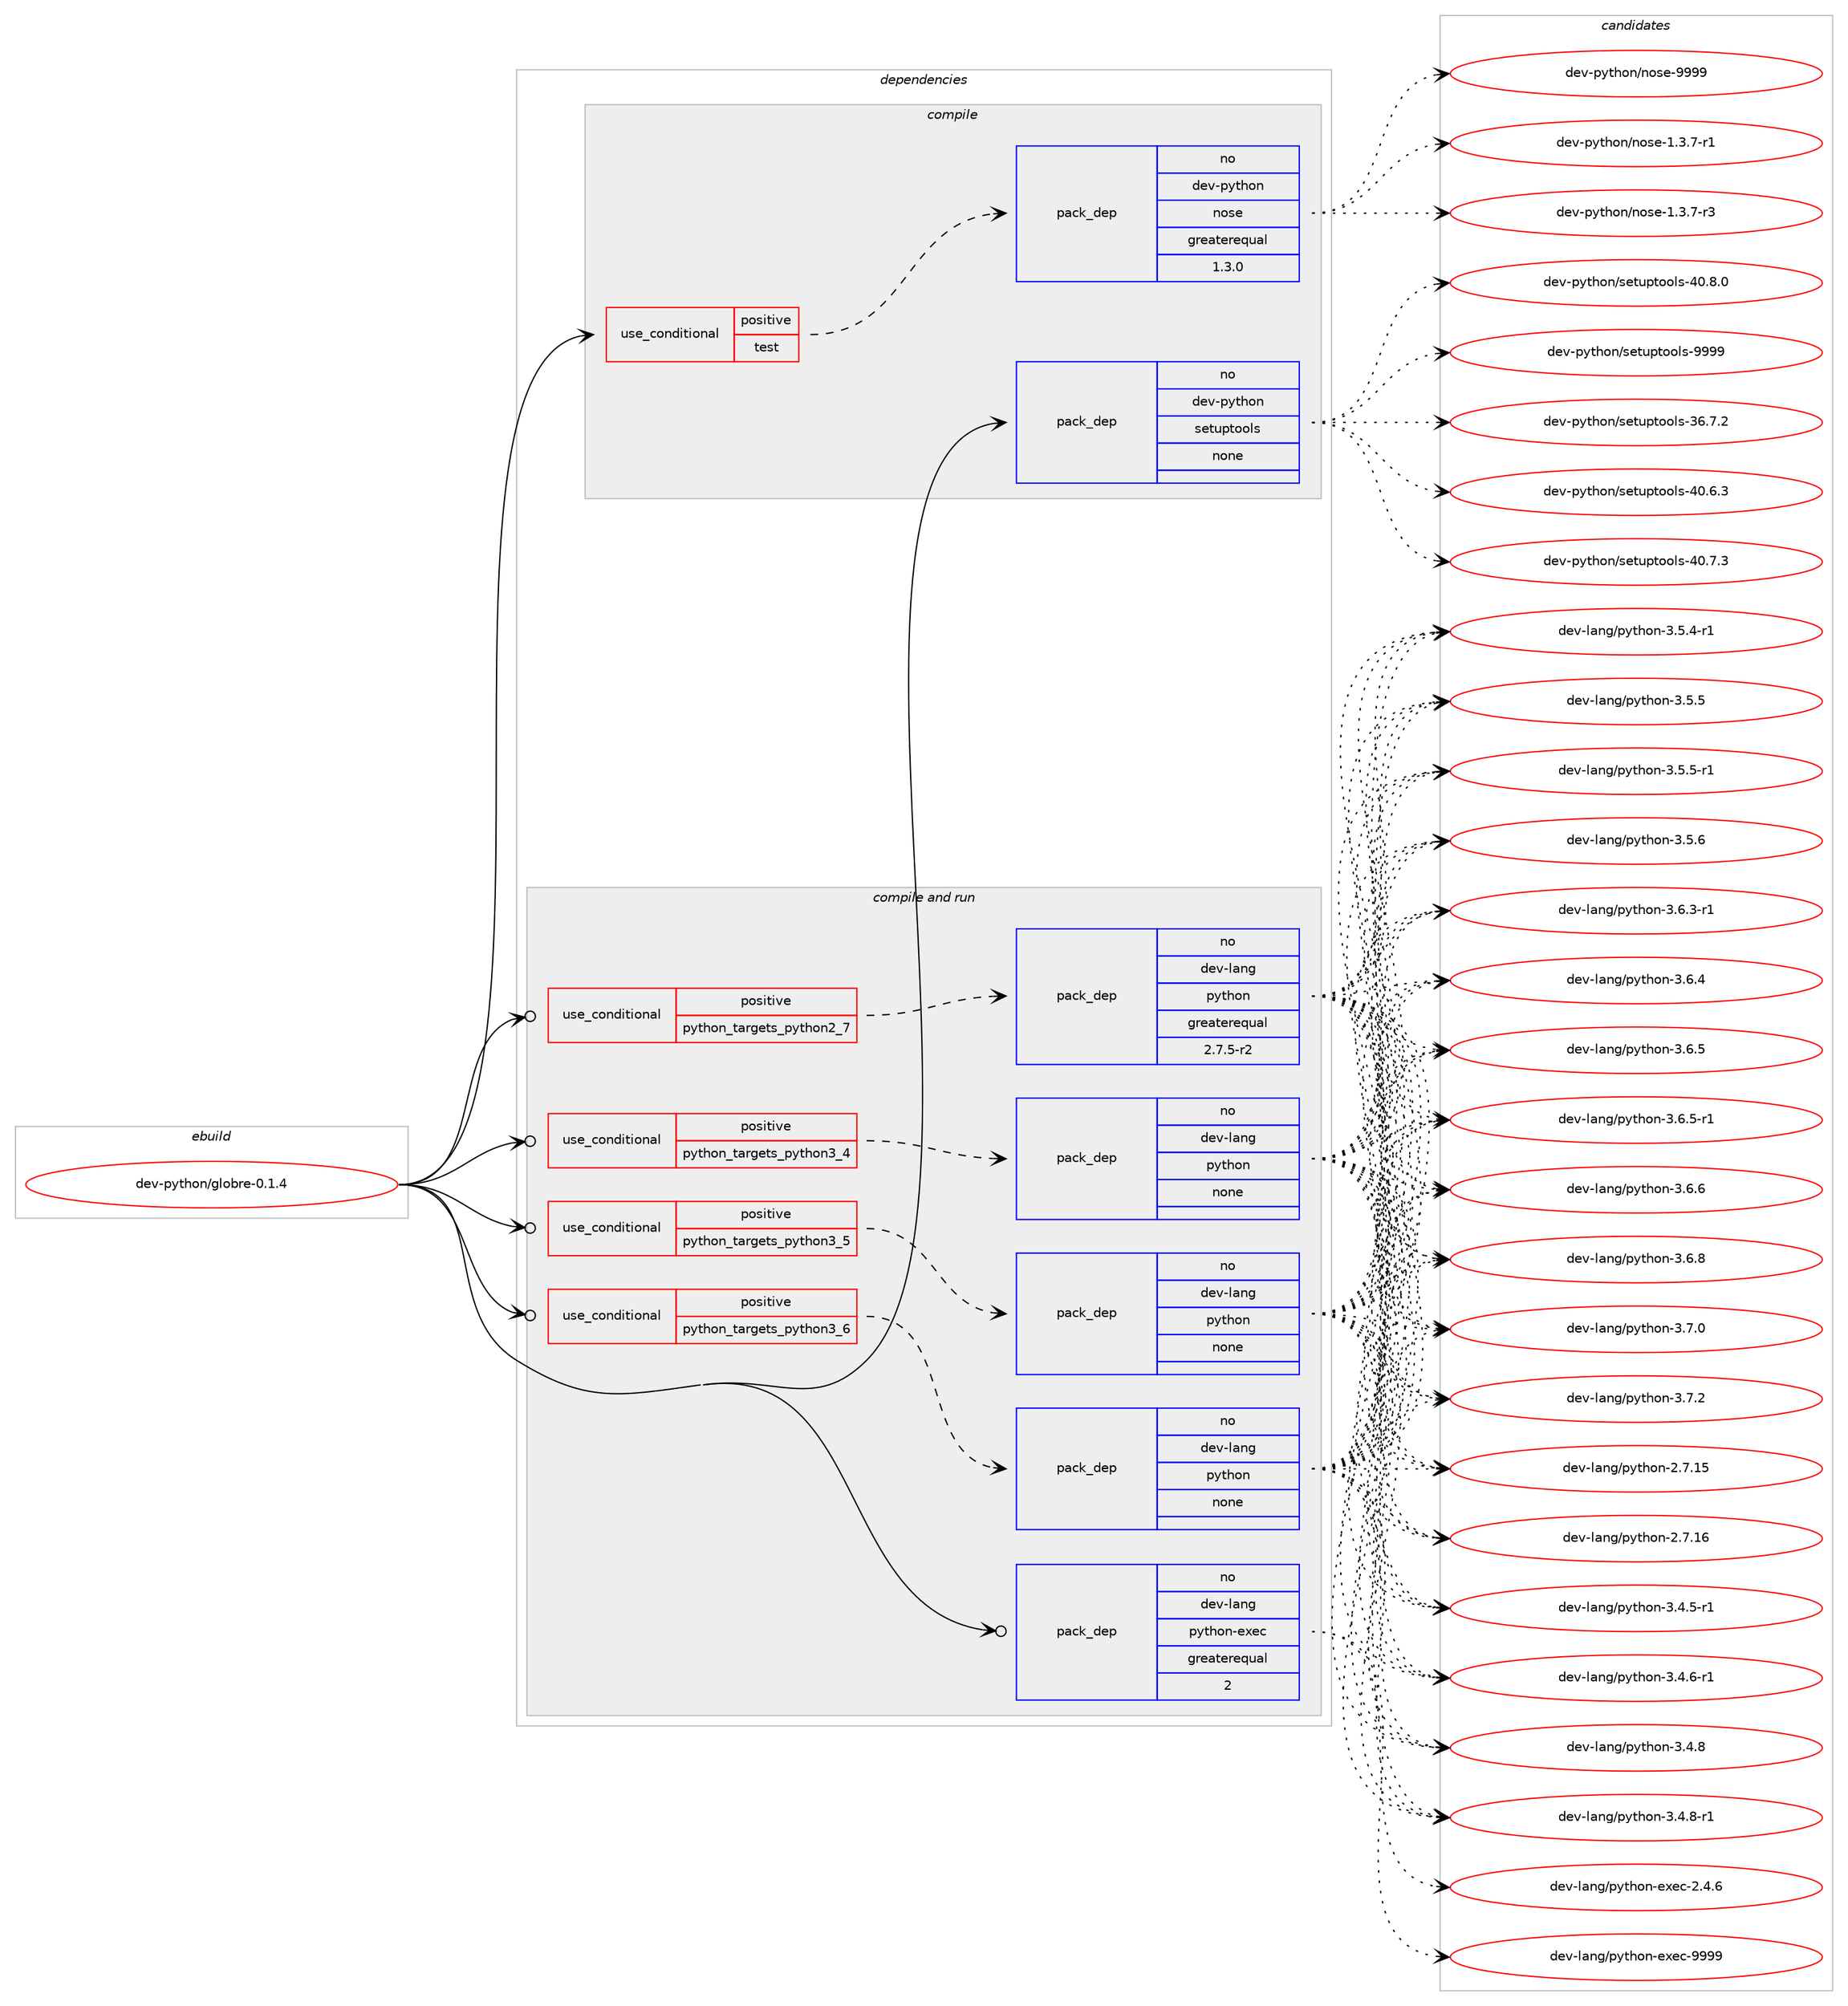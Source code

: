 digraph prolog {

# *************
# Graph options
# *************

newrank=true;
concentrate=true;
compound=true;
graph [rankdir=LR,fontname=Helvetica,fontsize=10,ranksep=1.5];#, ranksep=2.5, nodesep=0.2];
edge  [arrowhead=vee];
node  [fontname=Helvetica,fontsize=10];

# **********
# The ebuild
# **********

subgraph cluster_leftcol {
color=gray;
rank=same;
label=<<i>ebuild</i>>;
id [label="dev-python/globre-0.1.4", color=red, width=4, href="../dev-python/globre-0.1.4.svg"];
}

# ****************
# The dependencies
# ****************

subgraph cluster_midcol {
color=gray;
label=<<i>dependencies</i>>;
subgraph cluster_compile {
fillcolor="#eeeeee";
style=filled;
label=<<i>compile</i>>;
subgraph cond375008 {
dependency1411387 [label=<<TABLE BORDER="0" CELLBORDER="1" CELLSPACING="0" CELLPADDING="4"><TR><TD ROWSPAN="3" CELLPADDING="10">use_conditional</TD></TR><TR><TD>positive</TD></TR><TR><TD>test</TD></TR></TABLE>>, shape=none, color=red];
subgraph pack1013120 {
dependency1411388 [label=<<TABLE BORDER="0" CELLBORDER="1" CELLSPACING="0" CELLPADDING="4" WIDTH="220"><TR><TD ROWSPAN="6" CELLPADDING="30">pack_dep</TD></TR><TR><TD WIDTH="110">no</TD></TR><TR><TD>dev-python</TD></TR><TR><TD>nose</TD></TR><TR><TD>greaterequal</TD></TR><TR><TD>1.3.0</TD></TR></TABLE>>, shape=none, color=blue];
}
dependency1411387:e -> dependency1411388:w [weight=20,style="dashed",arrowhead="vee"];
}
id:e -> dependency1411387:w [weight=20,style="solid",arrowhead="vee"];
subgraph pack1013121 {
dependency1411389 [label=<<TABLE BORDER="0" CELLBORDER="1" CELLSPACING="0" CELLPADDING="4" WIDTH="220"><TR><TD ROWSPAN="6" CELLPADDING="30">pack_dep</TD></TR><TR><TD WIDTH="110">no</TD></TR><TR><TD>dev-python</TD></TR><TR><TD>setuptools</TD></TR><TR><TD>none</TD></TR><TR><TD></TD></TR></TABLE>>, shape=none, color=blue];
}
id:e -> dependency1411389:w [weight=20,style="solid",arrowhead="vee"];
}
subgraph cluster_compileandrun {
fillcolor="#eeeeee";
style=filled;
label=<<i>compile and run</i>>;
subgraph cond375009 {
dependency1411390 [label=<<TABLE BORDER="0" CELLBORDER="1" CELLSPACING="0" CELLPADDING="4"><TR><TD ROWSPAN="3" CELLPADDING="10">use_conditional</TD></TR><TR><TD>positive</TD></TR><TR><TD>python_targets_python2_7</TD></TR></TABLE>>, shape=none, color=red];
subgraph pack1013122 {
dependency1411391 [label=<<TABLE BORDER="0" CELLBORDER="1" CELLSPACING="0" CELLPADDING="4" WIDTH="220"><TR><TD ROWSPAN="6" CELLPADDING="30">pack_dep</TD></TR><TR><TD WIDTH="110">no</TD></TR><TR><TD>dev-lang</TD></TR><TR><TD>python</TD></TR><TR><TD>greaterequal</TD></TR><TR><TD>2.7.5-r2</TD></TR></TABLE>>, shape=none, color=blue];
}
dependency1411390:e -> dependency1411391:w [weight=20,style="dashed",arrowhead="vee"];
}
id:e -> dependency1411390:w [weight=20,style="solid",arrowhead="odotvee"];
subgraph cond375010 {
dependency1411392 [label=<<TABLE BORDER="0" CELLBORDER="1" CELLSPACING="0" CELLPADDING="4"><TR><TD ROWSPAN="3" CELLPADDING="10">use_conditional</TD></TR><TR><TD>positive</TD></TR><TR><TD>python_targets_python3_4</TD></TR></TABLE>>, shape=none, color=red];
subgraph pack1013123 {
dependency1411393 [label=<<TABLE BORDER="0" CELLBORDER="1" CELLSPACING="0" CELLPADDING="4" WIDTH="220"><TR><TD ROWSPAN="6" CELLPADDING="30">pack_dep</TD></TR><TR><TD WIDTH="110">no</TD></TR><TR><TD>dev-lang</TD></TR><TR><TD>python</TD></TR><TR><TD>none</TD></TR><TR><TD></TD></TR></TABLE>>, shape=none, color=blue];
}
dependency1411392:e -> dependency1411393:w [weight=20,style="dashed",arrowhead="vee"];
}
id:e -> dependency1411392:w [weight=20,style="solid",arrowhead="odotvee"];
subgraph cond375011 {
dependency1411394 [label=<<TABLE BORDER="0" CELLBORDER="1" CELLSPACING="0" CELLPADDING="4"><TR><TD ROWSPAN="3" CELLPADDING="10">use_conditional</TD></TR><TR><TD>positive</TD></TR><TR><TD>python_targets_python3_5</TD></TR></TABLE>>, shape=none, color=red];
subgraph pack1013124 {
dependency1411395 [label=<<TABLE BORDER="0" CELLBORDER="1" CELLSPACING="0" CELLPADDING="4" WIDTH="220"><TR><TD ROWSPAN="6" CELLPADDING="30">pack_dep</TD></TR><TR><TD WIDTH="110">no</TD></TR><TR><TD>dev-lang</TD></TR><TR><TD>python</TD></TR><TR><TD>none</TD></TR><TR><TD></TD></TR></TABLE>>, shape=none, color=blue];
}
dependency1411394:e -> dependency1411395:w [weight=20,style="dashed",arrowhead="vee"];
}
id:e -> dependency1411394:w [weight=20,style="solid",arrowhead="odotvee"];
subgraph cond375012 {
dependency1411396 [label=<<TABLE BORDER="0" CELLBORDER="1" CELLSPACING="0" CELLPADDING="4"><TR><TD ROWSPAN="3" CELLPADDING="10">use_conditional</TD></TR><TR><TD>positive</TD></TR><TR><TD>python_targets_python3_6</TD></TR></TABLE>>, shape=none, color=red];
subgraph pack1013125 {
dependency1411397 [label=<<TABLE BORDER="0" CELLBORDER="1" CELLSPACING="0" CELLPADDING="4" WIDTH="220"><TR><TD ROWSPAN="6" CELLPADDING="30">pack_dep</TD></TR><TR><TD WIDTH="110">no</TD></TR><TR><TD>dev-lang</TD></TR><TR><TD>python</TD></TR><TR><TD>none</TD></TR><TR><TD></TD></TR></TABLE>>, shape=none, color=blue];
}
dependency1411396:e -> dependency1411397:w [weight=20,style="dashed",arrowhead="vee"];
}
id:e -> dependency1411396:w [weight=20,style="solid",arrowhead="odotvee"];
subgraph pack1013126 {
dependency1411398 [label=<<TABLE BORDER="0" CELLBORDER="1" CELLSPACING="0" CELLPADDING="4" WIDTH="220"><TR><TD ROWSPAN="6" CELLPADDING="30">pack_dep</TD></TR><TR><TD WIDTH="110">no</TD></TR><TR><TD>dev-lang</TD></TR><TR><TD>python-exec</TD></TR><TR><TD>greaterequal</TD></TR><TR><TD>2</TD></TR></TABLE>>, shape=none, color=blue];
}
id:e -> dependency1411398:w [weight=20,style="solid",arrowhead="odotvee"];
}
subgraph cluster_run {
fillcolor="#eeeeee";
style=filled;
label=<<i>run</i>>;
}
}

# **************
# The candidates
# **************

subgraph cluster_choices {
rank=same;
color=gray;
label=<<i>candidates</i>>;

subgraph choice1013120 {
color=black;
nodesep=1;
choice10010111845112121116104111110471101111151014549465146554511449 [label="dev-python/nose-1.3.7-r1", color=red, width=4,href="../dev-python/nose-1.3.7-r1.svg"];
choice10010111845112121116104111110471101111151014549465146554511451 [label="dev-python/nose-1.3.7-r3", color=red, width=4,href="../dev-python/nose-1.3.7-r3.svg"];
choice10010111845112121116104111110471101111151014557575757 [label="dev-python/nose-9999", color=red, width=4,href="../dev-python/nose-9999.svg"];
dependency1411388:e -> choice10010111845112121116104111110471101111151014549465146554511449:w [style=dotted,weight="100"];
dependency1411388:e -> choice10010111845112121116104111110471101111151014549465146554511451:w [style=dotted,weight="100"];
dependency1411388:e -> choice10010111845112121116104111110471101111151014557575757:w [style=dotted,weight="100"];
}
subgraph choice1013121 {
color=black;
nodesep=1;
choice100101118451121211161041111104711510111611711211611111110811545515446554650 [label="dev-python/setuptools-36.7.2", color=red, width=4,href="../dev-python/setuptools-36.7.2.svg"];
choice100101118451121211161041111104711510111611711211611111110811545524846544651 [label="dev-python/setuptools-40.6.3", color=red, width=4,href="../dev-python/setuptools-40.6.3.svg"];
choice100101118451121211161041111104711510111611711211611111110811545524846554651 [label="dev-python/setuptools-40.7.3", color=red, width=4,href="../dev-python/setuptools-40.7.3.svg"];
choice100101118451121211161041111104711510111611711211611111110811545524846564648 [label="dev-python/setuptools-40.8.0", color=red, width=4,href="../dev-python/setuptools-40.8.0.svg"];
choice10010111845112121116104111110471151011161171121161111111081154557575757 [label="dev-python/setuptools-9999", color=red, width=4,href="../dev-python/setuptools-9999.svg"];
dependency1411389:e -> choice100101118451121211161041111104711510111611711211611111110811545515446554650:w [style=dotted,weight="100"];
dependency1411389:e -> choice100101118451121211161041111104711510111611711211611111110811545524846544651:w [style=dotted,weight="100"];
dependency1411389:e -> choice100101118451121211161041111104711510111611711211611111110811545524846554651:w [style=dotted,weight="100"];
dependency1411389:e -> choice100101118451121211161041111104711510111611711211611111110811545524846564648:w [style=dotted,weight="100"];
dependency1411389:e -> choice10010111845112121116104111110471151011161171121161111111081154557575757:w [style=dotted,weight="100"];
}
subgraph choice1013122 {
color=black;
nodesep=1;
choice10010111845108971101034711212111610411111045504655464953 [label="dev-lang/python-2.7.15", color=red, width=4,href="../dev-lang/python-2.7.15.svg"];
choice10010111845108971101034711212111610411111045504655464954 [label="dev-lang/python-2.7.16", color=red, width=4,href="../dev-lang/python-2.7.16.svg"];
choice1001011184510897110103471121211161041111104551465246534511449 [label="dev-lang/python-3.4.5-r1", color=red, width=4,href="../dev-lang/python-3.4.5-r1.svg"];
choice1001011184510897110103471121211161041111104551465246544511449 [label="dev-lang/python-3.4.6-r1", color=red, width=4,href="../dev-lang/python-3.4.6-r1.svg"];
choice100101118451089711010347112121116104111110455146524656 [label="dev-lang/python-3.4.8", color=red, width=4,href="../dev-lang/python-3.4.8.svg"];
choice1001011184510897110103471121211161041111104551465246564511449 [label="dev-lang/python-3.4.8-r1", color=red, width=4,href="../dev-lang/python-3.4.8-r1.svg"];
choice1001011184510897110103471121211161041111104551465346524511449 [label="dev-lang/python-3.5.4-r1", color=red, width=4,href="../dev-lang/python-3.5.4-r1.svg"];
choice100101118451089711010347112121116104111110455146534653 [label="dev-lang/python-3.5.5", color=red, width=4,href="../dev-lang/python-3.5.5.svg"];
choice1001011184510897110103471121211161041111104551465346534511449 [label="dev-lang/python-3.5.5-r1", color=red, width=4,href="../dev-lang/python-3.5.5-r1.svg"];
choice100101118451089711010347112121116104111110455146534654 [label="dev-lang/python-3.5.6", color=red, width=4,href="../dev-lang/python-3.5.6.svg"];
choice1001011184510897110103471121211161041111104551465446514511449 [label="dev-lang/python-3.6.3-r1", color=red, width=4,href="../dev-lang/python-3.6.3-r1.svg"];
choice100101118451089711010347112121116104111110455146544652 [label="dev-lang/python-3.6.4", color=red, width=4,href="../dev-lang/python-3.6.4.svg"];
choice100101118451089711010347112121116104111110455146544653 [label="dev-lang/python-3.6.5", color=red, width=4,href="../dev-lang/python-3.6.5.svg"];
choice1001011184510897110103471121211161041111104551465446534511449 [label="dev-lang/python-3.6.5-r1", color=red, width=4,href="../dev-lang/python-3.6.5-r1.svg"];
choice100101118451089711010347112121116104111110455146544654 [label="dev-lang/python-3.6.6", color=red, width=4,href="../dev-lang/python-3.6.6.svg"];
choice100101118451089711010347112121116104111110455146544656 [label="dev-lang/python-3.6.8", color=red, width=4,href="../dev-lang/python-3.6.8.svg"];
choice100101118451089711010347112121116104111110455146554648 [label="dev-lang/python-3.7.0", color=red, width=4,href="../dev-lang/python-3.7.0.svg"];
choice100101118451089711010347112121116104111110455146554650 [label="dev-lang/python-3.7.2", color=red, width=4,href="../dev-lang/python-3.7.2.svg"];
dependency1411391:e -> choice10010111845108971101034711212111610411111045504655464953:w [style=dotted,weight="100"];
dependency1411391:e -> choice10010111845108971101034711212111610411111045504655464954:w [style=dotted,weight="100"];
dependency1411391:e -> choice1001011184510897110103471121211161041111104551465246534511449:w [style=dotted,weight="100"];
dependency1411391:e -> choice1001011184510897110103471121211161041111104551465246544511449:w [style=dotted,weight="100"];
dependency1411391:e -> choice100101118451089711010347112121116104111110455146524656:w [style=dotted,weight="100"];
dependency1411391:e -> choice1001011184510897110103471121211161041111104551465246564511449:w [style=dotted,weight="100"];
dependency1411391:e -> choice1001011184510897110103471121211161041111104551465346524511449:w [style=dotted,weight="100"];
dependency1411391:e -> choice100101118451089711010347112121116104111110455146534653:w [style=dotted,weight="100"];
dependency1411391:e -> choice1001011184510897110103471121211161041111104551465346534511449:w [style=dotted,weight="100"];
dependency1411391:e -> choice100101118451089711010347112121116104111110455146534654:w [style=dotted,weight="100"];
dependency1411391:e -> choice1001011184510897110103471121211161041111104551465446514511449:w [style=dotted,weight="100"];
dependency1411391:e -> choice100101118451089711010347112121116104111110455146544652:w [style=dotted,weight="100"];
dependency1411391:e -> choice100101118451089711010347112121116104111110455146544653:w [style=dotted,weight="100"];
dependency1411391:e -> choice1001011184510897110103471121211161041111104551465446534511449:w [style=dotted,weight="100"];
dependency1411391:e -> choice100101118451089711010347112121116104111110455146544654:w [style=dotted,weight="100"];
dependency1411391:e -> choice100101118451089711010347112121116104111110455146544656:w [style=dotted,weight="100"];
dependency1411391:e -> choice100101118451089711010347112121116104111110455146554648:w [style=dotted,weight="100"];
dependency1411391:e -> choice100101118451089711010347112121116104111110455146554650:w [style=dotted,weight="100"];
}
subgraph choice1013123 {
color=black;
nodesep=1;
choice10010111845108971101034711212111610411111045504655464953 [label="dev-lang/python-2.7.15", color=red, width=4,href="../dev-lang/python-2.7.15.svg"];
choice10010111845108971101034711212111610411111045504655464954 [label="dev-lang/python-2.7.16", color=red, width=4,href="../dev-lang/python-2.7.16.svg"];
choice1001011184510897110103471121211161041111104551465246534511449 [label="dev-lang/python-3.4.5-r1", color=red, width=4,href="../dev-lang/python-3.4.5-r1.svg"];
choice1001011184510897110103471121211161041111104551465246544511449 [label="dev-lang/python-3.4.6-r1", color=red, width=4,href="../dev-lang/python-3.4.6-r1.svg"];
choice100101118451089711010347112121116104111110455146524656 [label="dev-lang/python-3.4.8", color=red, width=4,href="../dev-lang/python-3.4.8.svg"];
choice1001011184510897110103471121211161041111104551465246564511449 [label="dev-lang/python-3.4.8-r1", color=red, width=4,href="../dev-lang/python-3.4.8-r1.svg"];
choice1001011184510897110103471121211161041111104551465346524511449 [label="dev-lang/python-3.5.4-r1", color=red, width=4,href="../dev-lang/python-3.5.4-r1.svg"];
choice100101118451089711010347112121116104111110455146534653 [label="dev-lang/python-3.5.5", color=red, width=4,href="../dev-lang/python-3.5.5.svg"];
choice1001011184510897110103471121211161041111104551465346534511449 [label="dev-lang/python-3.5.5-r1", color=red, width=4,href="../dev-lang/python-3.5.5-r1.svg"];
choice100101118451089711010347112121116104111110455146534654 [label="dev-lang/python-3.5.6", color=red, width=4,href="../dev-lang/python-3.5.6.svg"];
choice1001011184510897110103471121211161041111104551465446514511449 [label="dev-lang/python-3.6.3-r1", color=red, width=4,href="../dev-lang/python-3.6.3-r1.svg"];
choice100101118451089711010347112121116104111110455146544652 [label="dev-lang/python-3.6.4", color=red, width=4,href="../dev-lang/python-3.6.4.svg"];
choice100101118451089711010347112121116104111110455146544653 [label="dev-lang/python-3.6.5", color=red, width=4,href="../dev-lang/python-3.6.5.svg"];
choice1001011184510897110103471121211161041111104551465446534511449 [label="dev-lang/python-3.6.5-r1", color=red, width=4,href="../dev-lang/python-3.6.5-r1.svg"];
choice100101118451089711010347112121116104111110455146544654 [label="dev-lang/python-3.6.6", color=red, width=4,href="../dev-lang/python-3.6.6.svg"];
choice100101118451089711010347112121116104111110455146544656 [label="dev-lang/python-3.6.8", color=red, width=4,href="../dev-lang/python-3.6.8.svg"];
choice100101118451089711010347112121116104111110455146554648 [label="dev-lang/python-3.7.0", color=red, width=4,href="../dev-lang/python-3.7.0.svg"];
choice100101118451089711010347112121116104111110455146554650 [label="dev-lang/python-3.7.2", color=red, width=4,href="../dev-lang/python-3.7.2.svg"];
dependency1411393:e -> choice10010111845108971101034711212111610411111045504655464953:w [style=dotted,weight="100"];
dependency1411393:e -> choice10010111845108971101034711212111610411111045504655464954:w [style=dotted,weight="100"];
dependency1411393:e -> choice1001011184510897110103471121211161041111104551465246534511449:w [style=dotted,weight="100"];
dependency1411393:e -> choice1001011184510897110103471121211161041111104551465246544511449:w [style=dotted,weight="100"];
dependency1411393:e -> choice100101118451089711010347112121116104111110455146524656:w [style=dotted,weight="100"];
dependency1411393:e -> choice1001011184510897110103471121211161041111104551465246564511449:w [style=dotted,weight="100"];
dependency1411393:e -> choice1001011184510897110103471121211161041111104551465346524511449:w [style=dotted,weight="100"];
dependency1411393:e -> choice100101118451089711010347112121116104111110455146534653:w [style=dotted,weight="100"];
dependency1411393:e -> choice1001011184510897110103471121211161041111104551465346534511449:w [style=dotted,weight="100"];
dependency1411393:e -> choice100101118451089711010347112121116104111110455146534654:w [style=dotted,weight="100"];
dependency1411393:e -> choice1001011184510897110103471121211161041111104551465446514511449:w [style=dotted,weight="100"];
dependency1411393:e -> choice100101118451089711010347112121116104111110455146544652:w [style=dotted,weight="100"];
dependency1411393:e -> choice100101118451089711010347112121116104111110455146544653:w [style=dotted,weight="100"];
dependency1411393:e -> choice1001011184510897110103471121211161041111104551465446534511449:w [style=dotted,weight="100"];
dependency1411393:e -> choice100101118451089711010347112121116104111110455146544654:w [style=dotted,weight="100"];
dependency1411393:e -> choice100101118451089711010347112121116104111110455146544656:w [style=dotted,weight="100"];
dependency1411393:e -> choice100101118451089711010347112121116104111110455146554648:w [style=dotted,weight="100"];
dependency1411393:e -> choice100101118451089711010347112121116104111110455146554650:w [style=dotted,weight="100"];
}
subgraph choice1013124 {
color=black;
nodesep=1;
choice10010111845108971101034711212111610411111045504655464953 [label="dev-lang/python-2.7.15", color=red, width=4,href="../dev-lang/python-2.7.15.svg"];
choice10010111845108971101034711212111610411111045504655464954 [label="dev-lang/python-2.7.16", color=red, width=4,href="../dev-lang/python-2.7.16.svg"];
choice1001011184510897110103471121211161041111104551465246534511449 [label="dev-lang/python-3.4.5-r1", color=red, width=4,href="../dev-lang/python-3.4.5-r1.svg"];
choice1001011184510897110103471121211161041111104551465246544511449 [label="dev-lang/python-3.4.6-r1", color=red, width=4,href="../dev-lang/python-3.4.6-r1.svg"];
choice100101118451089711010347112121116104111110455146524656 [label="dev-lang/python-3.4.8", color=red, width=4,href="../dev-lang/python-3.4.8.svg"];
choice1001011184510897110103471121211161041111104551465246564511449 [label="dev-lang/python-3.4.8-r1", color=red, width=4,href="../dev-lang/python-3.4.8-r1.svg"];
choice1001011184510897110103471121211161041111104551465346524511449 [label="dev-lang/python-3.5.4-r1", color=red, width=4,href="../dev-lang/python-3.5.4-r1.svg"];
choice100101118451089711010347112121116104111110455146534653 [label="dev-lang/python-3.5.5", color=red, width=4,href="../dev-lang/python-3.5.5.svg"];
choice1001011184510897110103471121211161041111104551465346534511449 [label="dev-lang/python-3.5.5-r1", color=red, width=4,href="../dev-lang/python-3.5.5-r1.svg"];
choice100101118451089711010347112121116104111110455146534654 [label="dev-lang/python-3.5.6", color=red, width=4,href="../dev-lang/python-3.5.6.svg"];
choice1001011184510897110103471121211161041111104551465446514511449 [label="dev-lang/python-3.6.3-r1", color=red, width=4,href="../dev-lang/python-3.6.3-r1.svg"];
choice100101118451089711010347112121116104111110455146544652 [label="dev-lang/python-3.6.4", color=red, width=4,href="../dev-lang/python-3.6.4.svg"];
choice100101118451089711010347112121116104111110455146544653 [label="dev-lang/python-3.6.5", color=red, width=4,href="../dev-lang/python-3.6.5.svg"];
choice1001011184510897110103471121211161041111104551465446534511449 [label="dev-lang/python-3.6.5-r1", color=red, width=4,href="../dev-lang/python-3.6.5-r1.svg"];
choice100101118451089711010347112121116104111110455146544654 [label="dev-lang/python-3.6.6", color=red, width=4,href="../dev-lang/python-3.6.6.svg"];
choice100101118451089711010347112121116104111110455146544656 [label="dev-lang/python-3.6.8", color=red, width=4,href="../dev-lang/python-3.6.8.svg"];
choice100101118451089711010347112121116104111110455146554648 [label="dev-lang/python-3.7.0", color=red, width=4,href="../dev-lang/python-3.7.0.svg"];
choice100101118451089711010347112121116104111110455146554650 [label="dev-lang/python-3.7.2", color=red, width=4,href="../dev-lang/python-3.7.2.svg"];
dependency1411395:e -> choice10010111845108971101034711212111610411111045504655464953:w [style=dotted,weight="100"];
dependency1411395:e -> choice10010111845108971101034711212111610411111045504655464954:w [style=dotted,weight="100"];
dependency1411395:e -> choice1001011184510897110103471121211161041111104551465246534511449:w [style=dotted,weight="100"];
dependency1411395:e -> choice1001011184510897110103471121211161041111104551465246544511449:w [style=dotted,weight="100"];
dependency1411395:e -> choice100101118451089711010347112121116104111110455146524656:w [style=dotted,weight="100"];
dependency1411395:e -> choice1001011184510897110103471121211161041111104551465246564511449:w [style=dotted,weight="100"];
dependency1411395:e -> choice1001011184510897110103471121211161041111104551465346524511449:w [style=dotted,weight="100"];
dependency1411395:e -> choice100101118451089711010347112121116104111110455146534653:w [style=dotted,weight="100"];
dependency1411395:e -> choice1001011184510897110103471121211161041111104551465346534511449:w [style=dotted,weight="100"];
dependency1411395:e -> choice100101118451089711010347112121116104111110455146534654:w [style=dotted,weight="100"];
dependency1411395:e -> choice1001011184510897110103471121211161041111104551465446514511449:w [style=dotted,weight="100"];
dependency1411395:e -> choice100101118451089711010347112121116104111110455146544652:w [style=dotted,weight="100"];
dependency1411395:e -> choice100101118451089711010347112121116104111110455146544653:w [style=dotted,weight="100"];
dependency1411395:e -> choice1001011184510897110103471121211161041111104551465446534511449:w [style=dotted,weight="100"];
dependency1411395:e -> choice100101118451089711010347112121116104111110455146544654:w [style=dotted,weight="100"];
dependency1411395:e -> choice100101118451089711010347112121116104111110455146544656:w [style=dotted,weight="100"];
dependency1411395:e -> choice100101118451089711010347112121116104111110455146554648:w [style=dotted,weight="100"];
dependency1411395:e -> choice100101118451089711010347112121116104111110455146554650:w [style=dotted,weight="100"];
}
subgraph choice1013125 {
color=black;
nodesep=1;
choice10010111845108971101034711212111610411111045504655464953 [label="dev-lang/python-2.7.15", color=red, width=4,href="../dev-lang/python-2.7.15.svg"];
choice10010111845108971101034711212111610411111045504655464954 [label="dev-lang/python-2.7.16", color=red, width=4,href="../dev-lang/python-2.7.16.svg"];
choice1001011184510897110103471121211161041111104551465246534511449 [label="dev-lang/python-3.4.5-r1", color=red, width=4,href="../dev-lang/python-3.4.5-r1.svg"];
choice1001011184510897110103471121211161041111104551465246544511449 [label="dev-lang/python-3.4.6-r1", color=red, width=4,href="../dev-lang/python-3.4.6-r1.svg"];
choice100101118451089711010347112121116104111110455146524656 [label="dev-lang/python-3.4.8", color=red, width=4,href="../dev-lang/python-3.4.8.svg"];
choice1001011184510897110103471121211161041111104551465246564511449 [label="dev-lang/python-3.4.8-r1", color=red, width=4,href="../dev-lang/python-3.4.8-r1.svg"];
choice1001011184510897110103471121211161041111104551465346524511449 [label="dev-lang/python-3.5.4-r1", color=red, width=4,href="../dev-lang/python-3.5.4-r1.svg"];
choice100101118451089711010347112121116104111110455146534653 [label="dev-lang/python-3.5.5", color=red, width=4,href="../dev-lang/python-3.5.5.svg"];
choice1001011184510897110103471121211161041111104551465346534511449 [label="dev-lang/python-3.5.5-r1", color=red, width=4,href="../dev-lang/python-3.5.5-r1.svg"];
choice100101118451089711010347112121116104111110455146534654 [label="dev-lang/python-3.5.6", color=red, width=4,href="../dev-lang/python-3.5.6.svg"];
choice1001011184510897110103471121211161041111104551465446514511449 [label="dev-lang/python-3.6.3-r1", color=red, width=4,href="../dev-lang/python-3.6.3-r1.svg"];
choice100101118451089711010347112121116104111110455146544652 [label="dev-lang/python-3.6.4", color=red, width=4,href="../dev-lang/python-3.6.4.svg"];
choice100101118451089711010347112121116104111110455146544653 [label="dev-lang/python-3.6.5", color=red, width=4,href="../dev-lang/python-3.6.5.svg"];
choice1001011184510897110103471121211161041111104551465446534511449 [label="dev-lang/python-3.6.5-r1", color=red, width=4,href="../dev-lang/python-3.6.5-r1.svg"];
choice100101118451089711010347112121116104111110455146544654 [label="dev-lang/python-3.6.6", color=red, width=4,href="../dev-lang/python-3.6.6.svg"];
choice100101118451089711010347112121116104111110455146544656 [label="dev-lang/python-3.6.8", color=red, width=4,href="../dev-lang/python-3.6.8.svg"];
choice100101118451089711010347112121116104111110455146554648 [label="dev-lang/python-3.7.0", color=red, width=4,href="../dev-lang/python-3.7.0.svg"];
choice100101118451089711010347112121116104111110455146554650 [label="dev-lang/python-3.7.2", color=red, width=4,href="../dev-lang/python-3.7.2.svg"];
dependency1411397:e -> choice10010111845108971101034711212111610411111045504655464953:w [style=dotted,weight="100"];
dependency1411397:e -> choice10010111845108971101034711212111610411111045504655464954:w [style=dotted,weight="100"];
dependency1411397:e -> choice1001011184510897110103471121211161041111104551465246534511449:w [style=dotted,weight="100"];
dependency1411397:e -> choice1001011184510897110103471121211161041111104551465246544511449:w [style=dotted,weight="100"];
dependency1411397:e -> choice100101118451089711010347112121116104111110455146524656:w [style=dotted,weight="100"];
dependency1411397:e -> choice1001011184510897110103471121211161041111104551465246564511449:w [style=dotted,weight="100"];
dependency1411397:e -> choice1001011184510897110103471121211161041111104551465346524511449:w [style=dotted,weight="100"];
dependency1411397:e -> choice100101118451089711010347112121116104111110455146534653:w [style=dotted,weight="100"];
dependency1411397:e -> choice1001011184510897110103471121211161041111104551465346534511449:w [style=dotted,weight="100"];
dependency1411397:e -> choice100101118451089711010347112121116104111110455146534654:w [style=dotted,weight="100"];
dependency1411397:e -> choice1001011184510897110103471121211161041111104551465446514511449:w [style=dotted,weight="100"];
dependency1411397:e -> choice100101118451089711010347112121116104111110455146544652:w [style=dotted,weight="100"];
dependency1411397:e -> choice100101118451089711010347112121116104111110455146544653:w [style=dotted,weight="100"];
dependency1411397:e -> choice1001011184510897110103471121211161041111104551465446534511449:w [style=dotted,weight="100"];
dependency1411397:e -> choice100101118451089711010347112121116104111110455146544654:w [style=dotted,weight="100"];
dependency1411397:e -> choice100101118451089711010347112121116104111110455146544656:w [style=dotted,weight="100"];
dependency1411397:e -> choice100101118451089711010347112121116104111110455146554648:w [style=dotted,weight="100"];
dependency1411397:e -> choice100101118451089711010347112121116104111110455146554650:w [style=dotted,weight="100"];
}
subgraph choice1013126 {
color=black;
nodesep=1;
choice1001011184510897110103471121211161041111104510112010199455046524654 [label="dev-lang/python-exec-2.4.6", color=red, width=4,href="../dev-lang/python-exec-2.4.6.svg"];
choice10010111845108971101034711212111610411111045101120101994557575757 [label="dev-lang/python-exec-9999", color=red, width=4,href="../dev-lang/python-exec-9999.svg"];
dependency1411398:e -> choice1001011184510897110103471121211161041111104510112010199455046524654:w [style=dotted,weight="100"];
dependency1411398:e -> choice10010111845108971101034711212111610411111045101120101994557575757:w [style=dotted,weight="100"];
}
}

}
